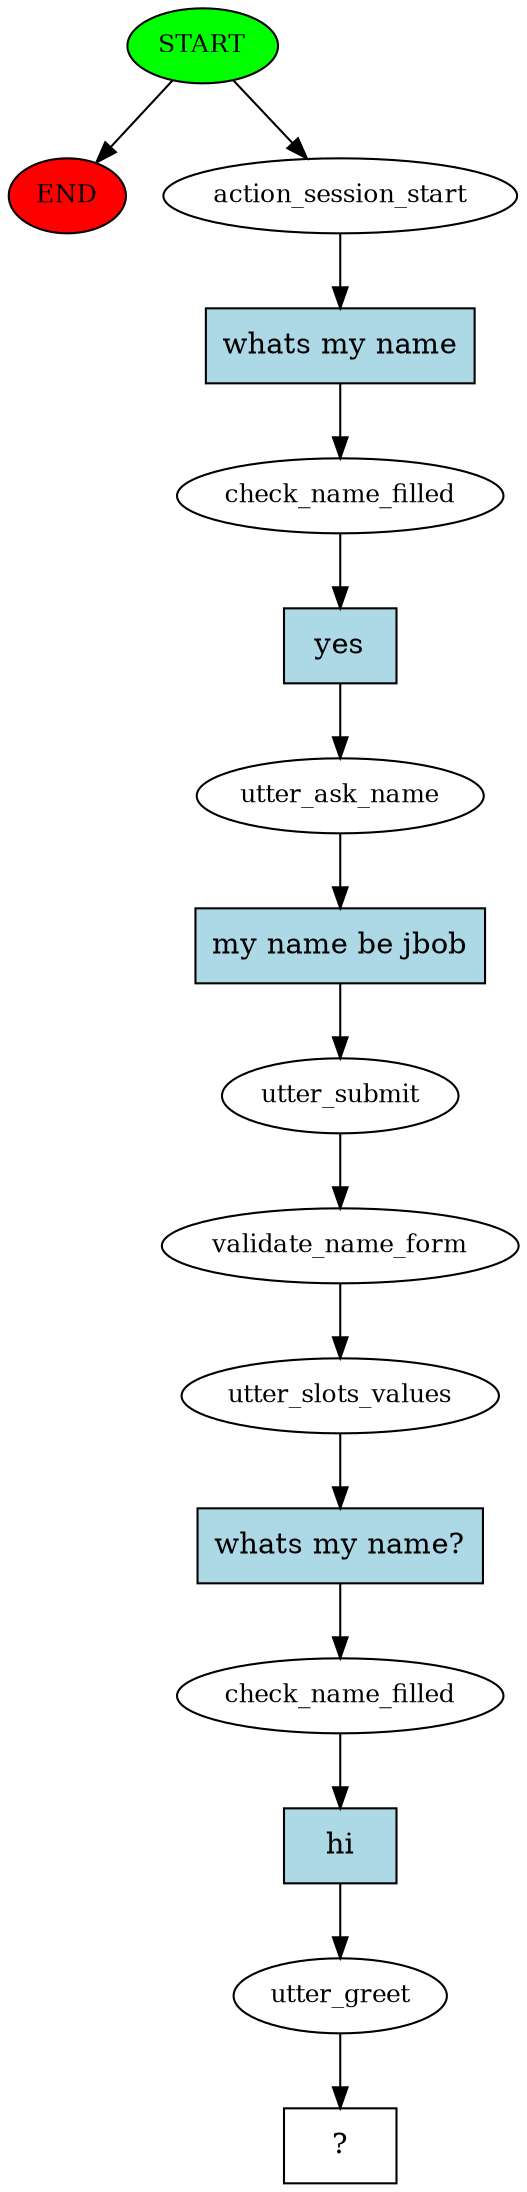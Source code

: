 digraph  {
0 [class="start active", fillcolor=green, fontsize=12, label=START, style=filled];
"-1" [class=end, fillcolor=red, fontsize=12, label=END, style=filled];
1 [class=active, fontsize=12, label=action_session_start];
2 [class=active, fontsize=12, label=check_name_filled];
3 [class=active, fontsize=12, label=utter_ask_name];
4 [class=active, fontsize=12, label=utter_submit];
5 [class=active, fontsize=12, label=validate_name_form];
6 [class=active, fontsize=12, label=utter_slots_values];
7 [class=active, fontsize=12, label=check_name_filled];
8 [class=active, fontsize=12, label=utter_greet];
9 [class="intent dashed active", label="  ?  ", shape=rect];
10 [class="intent active", fillcolor=lightblue, label="whats my name", shape=rect, style=filled];
11 [class="intent active", fillcolor=lightblue, label=yes, shape=rect, style=filled];
12 [class="intent active", fillcolor=lightblue, label="my name be jbob", shape=rect, style=filled];
13 [class="intent active", fillcolor=lightblue, label="whats my name?", shape=rect, style=filled];
14 [class="intent active", fillcolor=lightblue, label=hi, shape=rect, style=filled];
0 -> "-1"  [class="", key=NONE, label=""];
0 -> 1  [class=active, key=NONE, label=""];
1 -> 10  [class=active, key=0];
2 -> 11  [class=active, key=0];
3 -> 12  [class=active, key=0];
4 -> 5  [class=active, key=NONE, label=""];
5 -> 6  [class=active, key=NONE, label=""];
6 -> 13  [class=active, key=0];
7 -> 14  [class=active, key=0];
8 -> 9  [class=active, key=NONE, label=""];
10 -> 2  [class=active, key=0];
11 -> 3  [class=active, key=0];
12 -> 4  [class=active, key=0];
13 -> 7  [class=active, key=0];
14 -> 8  [class=active, key=0];
}
